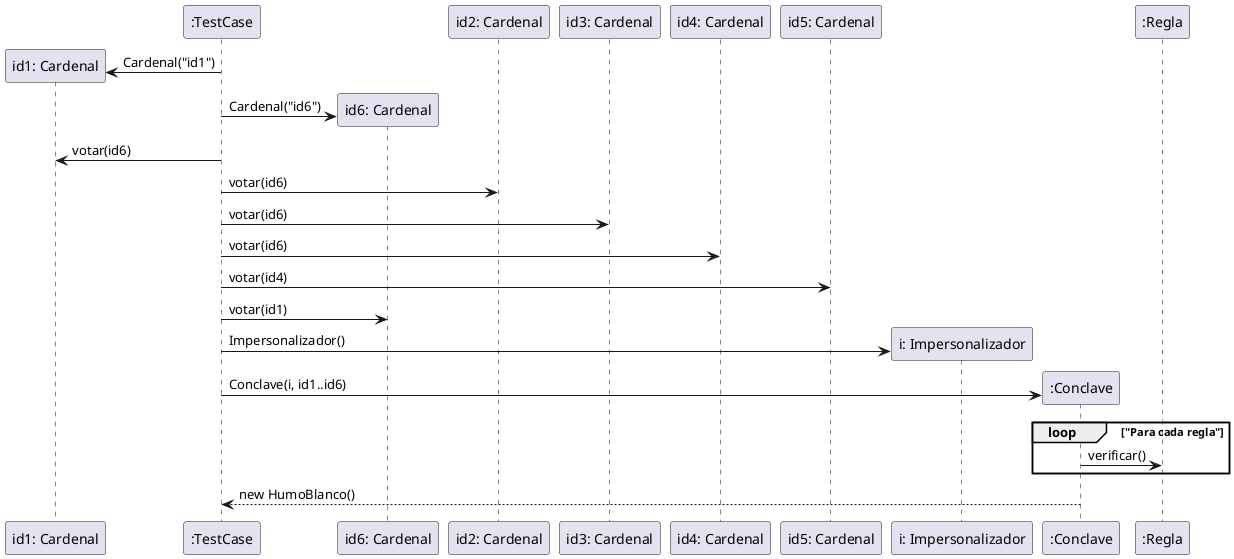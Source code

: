 @startuml

create "id1: Cardenal"
":TestCase" -> "id1: Cardenal": Cardenal("id1")
create "id6: Cardenal"
":TestCase" -> "id6: Cardenal": Cardenal("id6")
":TestCase" -> "id1: Cardenal": votar(id6)
":TestCase" -> "id2: Cardenal": votar(id6)
":TestCase" -> "id3: Cardenal": votar(id6)
":TestCase" -> "id4: Cardenal": votar(id6)
":TestCase" -> "id5: Cardenal": votar(id4)
":TestCase" -> "id6: Cardenal": votar(id1)
create "i: Impersonalizador"
":TestCase" -> "i: Impersonalizador": Impersonalizador()
create ":Conclave"
":TestCase" -> ":Conclave": Conclave(i, id1..id6)
loop "Para cada regla"
    ":Conclave" -> ":Regla": verificar()
end loop

":Conclave" --> ":TestCase": new HumoBlanco()


@enduml
